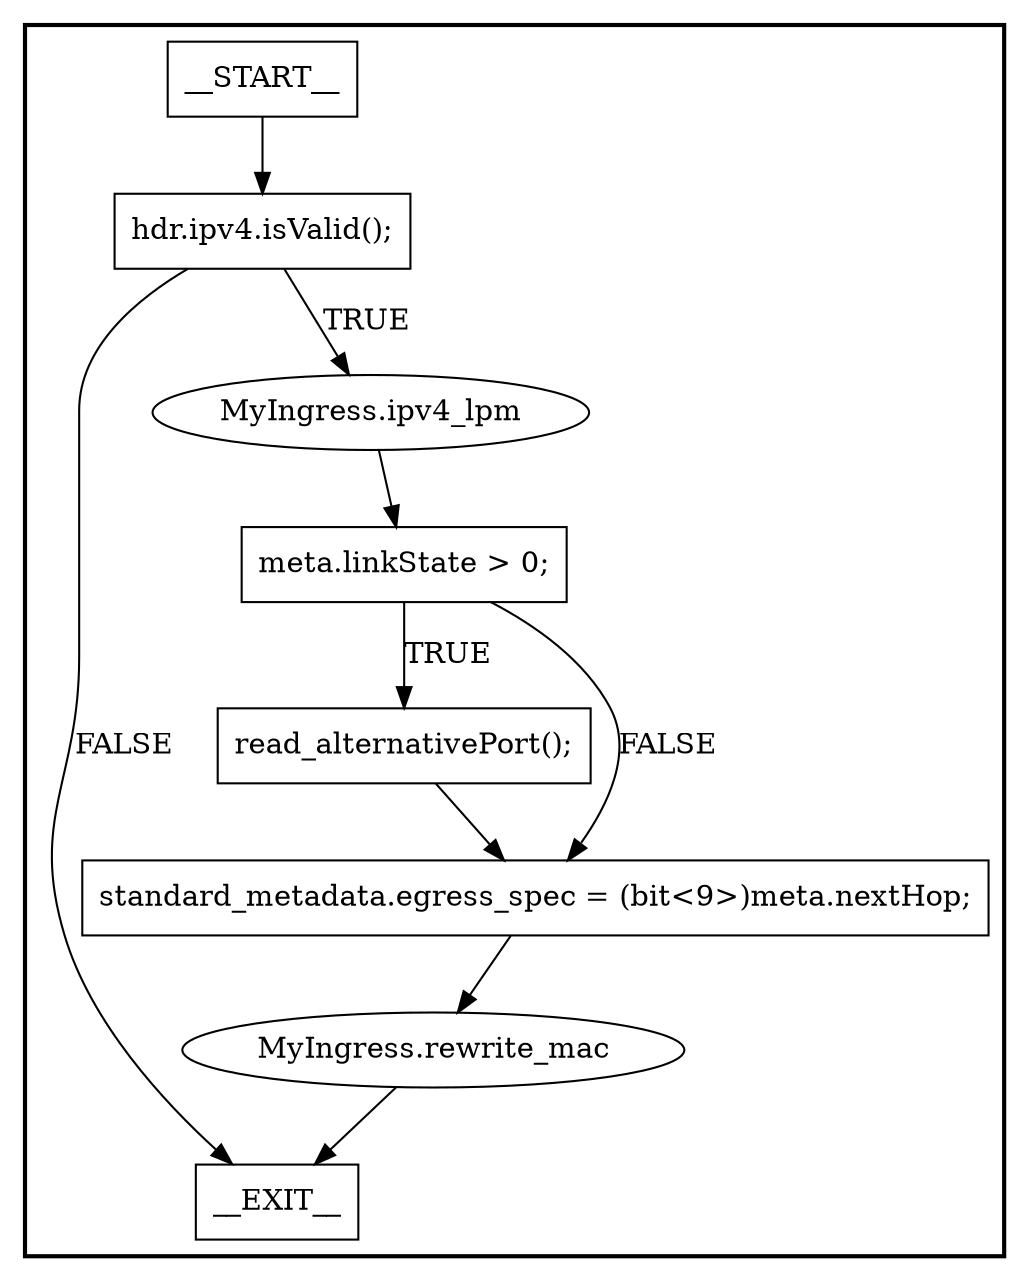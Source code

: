 digraph MyIngress {
subgraph cluster {
graph [
label="", labeljust=r, style=bold];
0[label=__START__, margin="", shape=rectangle, style=solid];
1[label=__EXIT__, margin="", shape=rectangle, style=solid];
2[label="hdr.ipv4.isValid();", margin="", shape=rectangle, style=solid];
3[label="MyIngress.ipv4_lpm", margin="", shape=ellipse, style=solid];
4[label="meta.linkState > 0;", margin="", shape=rectangle, style=solid];
5[label="read_alternativePort();", margin="", shape=rectangle, style=solid];
6[label="standard_metadata.egress_spec = (bit<9>)meta.nextHop;", margin="", shape=rectangle, style=solid];
7[label="MyIngress.rewrite_mac", margin="", shape=ellipse, style=solid];
0 -> 2[label=""];
2 -> 3[label=TRUE];
2 -> 1[label=FALSE];
3 -> 4[label=""];
4 -> 5[label=TRUE];
4 -> 6[label=FALSE];
5 -> 6[label=""];
6 -> 7[label=""];
7 -> 1[label=""];
}
}
